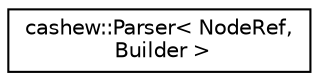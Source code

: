 digraph "Graphical Class Hierarchy"
{
  edge [fontname="Helvetica",fontsize="10",labelfontname="Helvetica",labelfontsize="10"];
  node [fontname="Helvetica",fontsize="10",shape=record];
  rankdir="LR";
  Node0 [label="cashew::Parser\< NodeRef,\l Builder \>",height=0.2,width=0.4,color="black", fillcolor="white", style="filled",URL="$classcashew_1_1_parser.html"];
}
